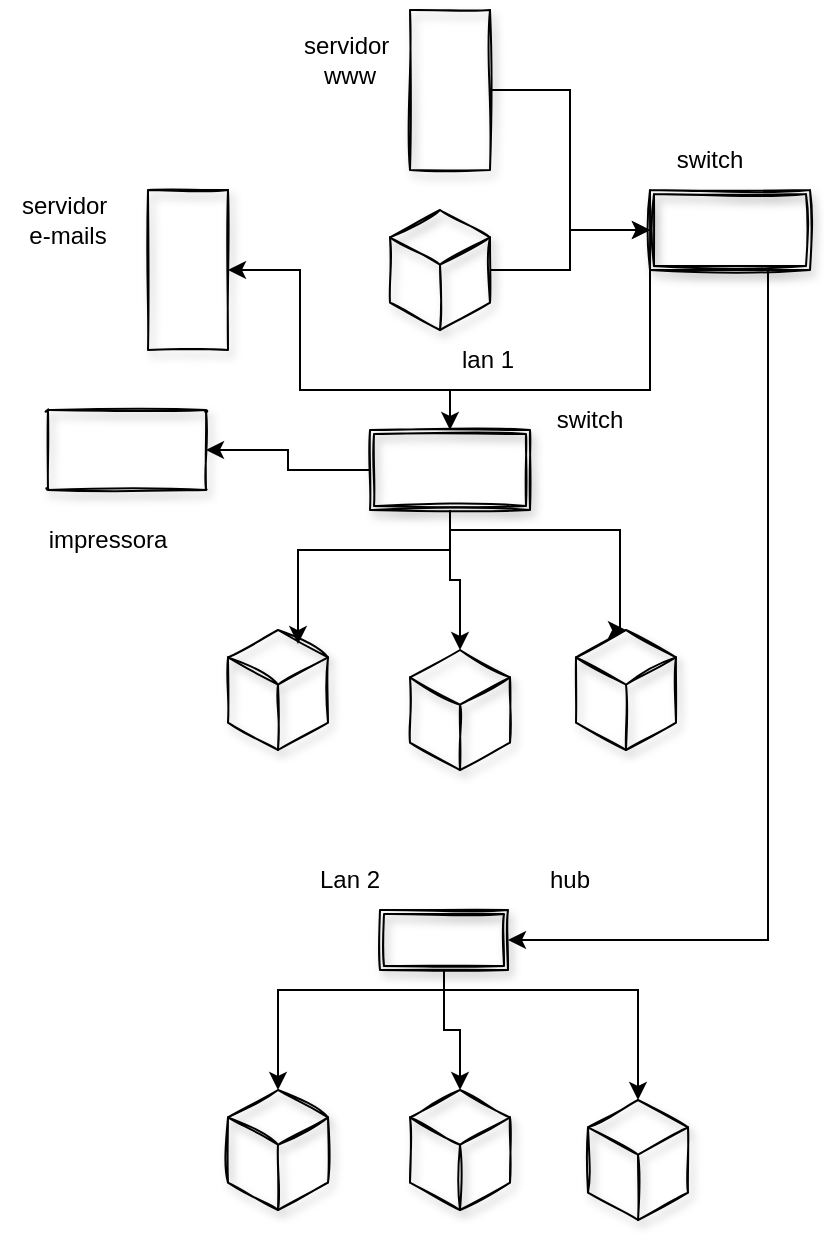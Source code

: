 <mxfile version="15.9.1" type="device"><diagram id="UokK4wp43qvKByVxn2df" name="Page-1"><mxGraphModel dx="422" dy="489" grid="1" gridSize="10" guides="1" tooltips="1" connect="1" arrows="1" fold="1" page="1" pageScale="1" pageWidth="827" pageHeight="1169" math="0" shadow="0"><root><mxCell id="0"/><mxCell id="1" parent="0"/><mxCell id="EB1WxwjfMGNQDreY5mPr-16" style="edgeStyle=orthogonalEdgeStyle;rounded=0;orthogonalLoop=1;jettySize=auto;html=1;entryX=0;entryY=0.5;entryDx=0;entryDy=0;" edge="1" parent="1" source="EB1WxwjfMGNQDreY5mPr-10" target="EB1WxwjfMGNQDreY5mPr-14"><mxGeometry relative="1" as="geometry"/></mxCell><mxCell id="EB1WxwjfMGNQDreY5mPr-10" value="" style="shape=note;whiteSpace=wrap;html=1;backgroundOutline=1;darkOpacity=0.05;rounded=0;shadow=1;glass=0;sketch=1;strokeColor=#000000;strokeWidth=1;fillColor=none;gradientColor=none;size=0;" vertex="1" parent="1"><mxGeometry x="331" y="40" width="40" height="80" as="geometry"/></mxCell><mxCell id="EB1WxwjfMGNQDreY5mPr-11" value="servidor&amp;nbsp; www" style="text;html=1;strokeColor=none;fillColor=none;align=center;verticalAlign=middle;whiteSpace=wrap;rounded=0;shadow=1;glass=0;sketch=1;" vertex="1" parent="1"><mxGeometry x="271" y="50" width="60" height="30" as="geometry"/></mxCell><mxCell id="EB1WxwjfMGNQDreY5mPr-17" style="edgeStyle=orthogonalEdgeStyle;rounded=0;orthogonalLoop=1;jettySize=auto;html=1;entryX=0;entryY=0.5;entryDx=0;entryDy=0;" edge="1" parent="1" source="EB1WxwjfMGNQDreY5mPr-13" target="EB1WxwjfMGNQDreY5mPr-14"><mxGeometry relative="1" as="geometry"/></mxCell><mxCell id="EB1WxwjfMGNQDreY5mPr-13" value="" style="html=1;whiteSpace=wrap;shape=isoCube2;backgroundOutline=1;isoAngle=17;rounded=0;shadow=1;glass=0;sketch=1;strokeColor=#000000;strokeWidth=1;fillColor=none;gradientColor=none;" vertex="1" parent="1"><mxGeometry x="321" y="140" width="50" height="60" as="geometry"/></mxCell><mxCell id="EB1WxwjfMGNQDreY5mPr-20" style="edgeStyle=orthogonalEdgeStyle;rounded=0;orthogonalLoop=1;jettySize=auto;html=1;" edge="1" parent="1" source="EB1WxwjfMGNQDreY5mPr-14" target="EB1WxwjfMGNQDreY5mPr-18"><mxGeometry relative="1" as="geometry"><Array as="points"><mxPoint x="451" y="230"/><mxPoint x="351" y="230"/></Array></mxGeometry></mxCell><mxCell id="EB1WxwjfMGNQDreY5mPr-37" style="edgeStyle=orthogonalEdgeStyle;rounded=0;orthogonalLoop=1;jettySize=auto;html=1;entryX=1;entryY=0.5;entryDx=0;entryDy=0;" edge="1" parent="1" source="EB1WxwjfMGNQDreY5mPr-14" target="EB1WxwjfMGNQDreY5mPr-34"><mxGeometry relative="1" as="geometry"><Array as="points"><mxPoint x="510" y="505"/></Array></mxGeometry></mxCell><mxCell id="EB1WxwjfMGNQDreY5mPr-14" value="" style="shape=ext;double=1;rounded=0;whiteSpace=wrap;html=1;shadow=1;glass=0;sketch=1;strokeColor=#000000;strokeWidth=1;fillColor=none;gradientColor=none;" vertex="1" parent="1"><mxGeometry x="451" y="130" width="80" height="40" as="geometry"/></mxCell><mxCell id="EB1WxwjfMGNQDreY5mPr-15" value="switch" style="text;html=1;strokeColor=none;fillColor=none;align=center;verticalAlign=middle;whiteSpace=wrap;rounded=0;shadow=1;glass=0;sketch=1;" vertex="1" parent="1"><mxGeometry x="451" y="100" width="60" height="30" as="geometry"/></mxCell><mxCell id="EB1WxwjfMGNQDreY5mPr-24" style="edgeStyle=orthogonalEdgeStyle;rounded=0;orthogonalLoop=1;jettySize=auto;html=1;entryX=0.5;entryY=0;entryDx=0;entryDy=0;entryPerimeter=0;" edge="1" parent="1" source="EB1WxwjfMGNQDreY5mPr-18" target="EB1WxwjfMGNQDreY5mPr-23"><mxGeometry relative="1" as="geometry"><Array as="points"><mxPoint x="351" y="300"/><mxPoint x="436" y="300"/></Array></mxGeometry></mxCell><mxCell id="EB1WxwjfMGNQDreY5mPr-25" style="edgeStyle=orthogonalEdgeStyle;rounded=0;orthogonalLoop=1;jettySize=auto;html=1;" edge="1" parent="1" source="EB1WxwjfMGNQDreY5mPr-18" target="EB1WxwjfMGNQDreY5mPr-22"><mxGeometry relative="1" as="geometry"/></mxCell><mxCell id="EB1WxwjfMGNQDreY5mPr-26" style="edgeStyle=orthogonalEdgeStyle;rounded=0;orthogonalLoop=1;jettySize=auto;html=1;entryX=0.7;entryY=0.117;entryDx=0;entryDy=0;entryPerimeter=0;" edge="1" parent="1" source="EB1WxwjfMGNQDreY5mPr-18" target="EB1WxwjfMGNQDreY5mPr-21"><mxGeometry relative="1" as="geometry"><Array as="points"><mxPoint x="351" y="310"/><mxPoint x="275" y="310"/></Array></mxGeometry></mxCell><mxCell id="EB1WxwjfMGNQDreY5mPr-29" style="edgeStyle=orthogonalEdgeStyle;rounded=0;orthogonalLoop=1;jettySize=auto;html=1;" edge="1" parent="1" source="EB1WxwjfMGNQDreY5mPr-18" target="EB1WxwjfMGNQDreY5mPr-27"><mxGeometry relative="1" as="geometry"/></mxCell><mxCell id="EB1WxwjfMGNQDreY5mPr-32" style="edgeStyle=orthogonalEdgeStyle;rounded=0;orthogonalLoop=1;jettySize=auto;html=1;entryX=0;entryY=0;entryDx=40;entryDy=40;entryPerimeter=0;" edge="1" parent="1" source="EB1WxwjfMGNQDreY5mPr-18" target="EB1WxwjfMGNQDreY5mPr-30"><mxGeometry relative="1" as="geometry"><Array as="points"><mxPoint x="351" y="230"/><mxPoint x="276" y="230"/><mxPoint x="276" y="170"/></Array></mxGeometry></mxCell><mxCell id="EB1WxwjfMGNQDreY5mPr-18" value="" style="shape=ext;double=1;rounded=0;whiteSpace=wrap;html=1;shadow=1;glass=0;sketch=1;strokeColor=#000000;strokeWidth=1;fillColor=none;gradientColor=none;" vertex="1" parent="1"><mxGeometry x="311" y="250" width="80" height="40" as="geometry"/></mxCell><mxCell id="EB1WxwjfMGNQDreY5mPr-19" value="switch" style="text;html=1;strokeColor=none;fillColor=none;align=center;verticalAlign=middle;whiteSpace=wrap;rounded=0;shadow=1;glass=0;sketch=1;" vertex="1" parent="1"><mxGeometry x="391" y="230" width="60" height="30" as="geometry"/></mxCell><mxCell id="EB1WxwjfMGNQDreY5mPr-21" value="" style="html=1;whiteSpace=wrap;shape=isoCube2;backgroundOutline=1;isoAngle=17;rounded=0;shadow=1;glass=0;sketch=1;strokeColor=#000000;strokeWidth=1;fillColor=none;gradientColor=none;" vertex="1" parent="1"><mxGeometry x="240" y="350" width="50" height="60" as="geometry"/></mxCell><mxCell id="EB1WxwjfMGNQDreY5mPr-22" value="" style="html=1;whiteSpace=wrap;shape=isoCube2;backgroundOutline=1;isoAngle=17;rounded=0;shadow=1;glass=0;sketch=1;strokeColor=#000000;strokeWidth=1;fillColor=none;gradientColor=none;" vertex="1" parent="1"><mxGeometry x="331" y="360" width="50" height="60" as="geometry"/></mxCell><mxCell id="EB1WxwjfMGNQDreY5mPr-23" value="" style="html=1;whiteSpace=wrap;shape=isoCube2;backgroundOutline=1;isoAngle=17;rounded=0;shadow=1;glass=0;sketch=1;strokeColor=#000000;strokeWidth=1;fillColor=none;gradientColor=none;" vertex="1" parent="1"><mxGeometry x="414" y="350" width="50" height="60" as="geometry"/></mxCell><mxCell id="EB1WxwjfMGNQDreY5mPr-27" value="" style="rounded=1;whiteSpace=wrap;html=1;shadow=1;glass=0;sketch=1;strokeColor=#000000;strokeWidth=1;fillColor=none;gradientColor=none;arcSize=0;" vertex="1" parent="1"><mxGeometry x="150" y="240" width="79" height="40" as="geometry"/></mxCell><mxCell id="EB1WxwjfMGNQDreY5mPr-28" value="impressora" style="text;html=1;strokeColor=none;fillColor=none;align=center;verticalAlign=middle;whiteSpace=wrap;rounded=0;shadow=1;glass=0;sketch=1;" vertex="1" parent="1"><mxGeometry x="150" y="290" width="60" height="30" as="geometry"/></mxCell><mxCell id="EB1WxwjfMGNQDreY5mPr-30" value="" style="shape=note;whiteSpace=wrap;html=1;backgroundOutline=1;darkOpacity=0.05;rounded=0;shadow=1;glass=0;sketch=1;strokeColor=#000000;strokeWidth=1;fillColor=none;gradientColor=none;size=0;" vertex="1" parent="1"><mxGeometry x="200" y="130" width="40" height="80" as="geometry"/></mxCell><mxCell id="EB1WxwjfMGNQDreY5mPr-31" value="servidor&amp;nbsp;&lt;br&gt;e-mails" style="text;html=1;strokeColor=none;fillColor=none;align=center;verticalAlign=middle;whiteSpace=wrap;rounded=0;shadow=1;glass=0;sketch=1;" vertex="1" parent="1"><mxGeometry x="130" y="130" width="60" height="30" as="geometry"/></mxCell><mxCell id="EB1WxwjfMGNQDreY5mPr-33" value="lan 1" style="text;html=1;strokeColor=none;fillColor=none;align=center;verticalAlign=middle;whiteSpace=wrap;rounded=0;shadow=1;glass=0;sketch=1;" vertex="1" parent="1"><mxGeometry x="340" y="200" width="60" height="30" as="geometry"/></mxCell><mxCell id="EB1WxwjfMGNQDreY5mPr-41" style="edgeStyle=orthogonalEdgeStyle;rounded=0;orthogonalLoop=1;jettySize=auto;html=1;entryX=0.5;entryY=0;entryDx=0;entryDy=0;entryPerimeter=0;" edge="1" parent="1" source="EB1WxwjfMGNQDreY5mPr-34" target="EB1WxwjfMGNQDreY5mPr-39"><mxGeometry relative="1" as="geometry"/></mxCell><mxCell id="EB1WxwjfMGNQDreY5mPr-42" style="edgeStyle=orthogonalEdgeStyle;rounded=0;orthogonalLoop=1;jettySize=auto;html=1;" edge="1" parent="1" source="EB1WxwjfMGNQDreY5mPr-34" target="EB1WxwjfMGNQDreY5mPr-40"><mxGeometry relative="1" as="geometry"><Array as="points"><mxPoint x="348" y="530"/><mxPoint x="445" y="530"/></Array></mxGeometry></mxCell><mxCell id="EB1WxwjfMGNQDreY5mPr-43" style="edgeStyle=orthogonalEdgeStyle;rounded=0;orthogonalLoop=1;jettySize=auto;html=1;entryX=0.5;entryY=0;entryDx=0;entryDy=0;entryPerimeter=0;" edge="1" parent="1" source="EB1WxwjfMGNQDreY5mPr-34" target="EB1WxwjfMGNQDreY5mPr-38"><mxGeometry relative="1" as="geometry"><Array as="points"><mxPoint x="348" y="530"/><mxPoint x="265" y="530"/></Array></mxGeometry></mxCell><mxCell id="EB1WxwjfMGNQDreY5mPr-34" value="" style="shape=ext;double=1;rounded=0;whiteSpace=wrap;html=1;shadow=1;glass=0;sketch=1;strokeColor=#000000;strokeWidth=1;fillColor=none;gradientColor=none;" vertex="1" parent="1"><mxGeometry x="316" y="490" width="64" height="30" as="geometry"/></mxCell><mxCell id="EB1WxwjfMGNQDreY5mPr-35" value="hub" style="text;html=1;strokeColor=none;fillColor=none;align=center;verticalAlign=middle;whiteSpace=wrap;rounded=0;shadow=1;glass=0;sketch=1;" vertex="1" parent="1"><mxGeometry x="381" y="460" width="60" height="30" as="geometry"/></mxCell><mxCell id="EB1WxwjfMGNQDreY5mPr-36" value="Lan 2" style="text;html=1;strokeColor=none;fillColor=none;align=center;verticalAlign=middle;whiteSpace=wrap;rounded=0;shadow=1;glass=0;sketch=1;" vertex="1" parent="1"><mxGeometry x="271" y="460" width="60" height="30" as="geometry"/></mxCell><mxCell id="EB1WxwjfMGNQDreY5mPr-38" value="" style="html=1;whiteSpace=wrap;shape=isoCube2;backgroundOutline=1;isoAngle=17;rounded=0;shadow=1;glass=0;sketch=1;strokeColor=#000000;strokeWidth=1;fillColor=none;gradientColor=none;" vertex="1" parent="1"><mxGeometry x="240" y="580" width="50" height="60" as="geometry"/></mxCell><mxCell id="EB1WxwjfMGNQDreY5mPr-39" value="" style="html=1;whiteSpace=wrap;shape=isoCube2;backgroundOutline=1;isoAngle=17;rounded=0;shadow=1;glass=0;sketch=1;strokeColor=#000000;strokeWidth=1;fillColor=none;gradientColor=none;" vertex="1" parent="1"><mxGeometry x="331" y="580" width="50" height="60" as="geometry"/></mxCell><mxCell id="EB1WxwjfMGNQDreY5mPr-40" value="" style="html=1;whiteSpace=wrap;shape=isoCube2;backgroundOutline=1;isoAngle=17;rounded=0;shadow=1;glass=0;sketch=1;strokeColor=#000000;strokeWidth=1;fillColor=none;gradientColor=none;" vertex="1" parent="1"><mxGeometry x="420" y="585" width="50" height="60" as="geometry"/></mxCell></root></mxGraphModel></diagram></mxfile>